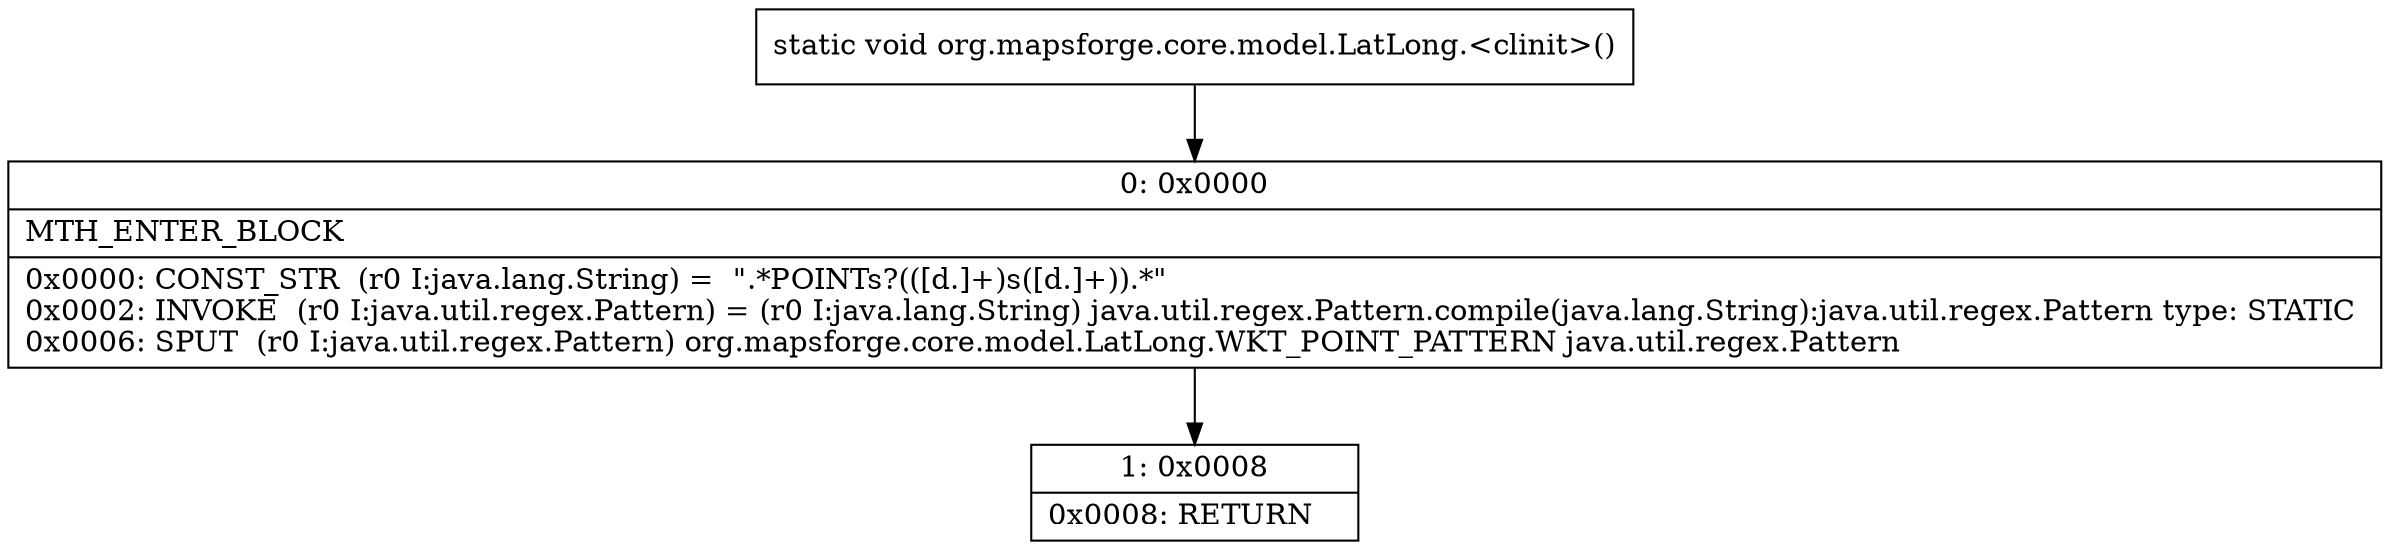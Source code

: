 digraph "CFG fororg.mapsforge.core.model.LatLong.\<clinit\>()V" {
Node_0 [shape=record,label="{0\:\ 0x0000|MTH_ENTER_BLOCK\l|0x0000: CONST_STR  (r0 I:java.lang.String) =  \".*POINTs?(([d.]+)s([d.]+)).*\" \l0x0002: INVOKE  (r0 I:java.util.regex.Pattern) = (r0 I:java.lang.String) java.util.regex.Pattern.compile(java.lang.String):java.util.regex.Pattern type: STATIC \l0x0006: SPUT  (r0 I:java.util.regex.Pattern) org.mapsforge.core.model.LatLong.WKT_POINT_PATTERN java.util.regex.Pattern \l}"];
Node_1 [shape=record,label="{1\:\ 0x0008|0x0008: RETURN   \l}"];
MethodNode[shape=record,label="{static void org.mapsforge.core.model.LatLong.\<clinit\>() }"];
MethodNode -> Node_0;
Node_0 -> Node_1;
}

